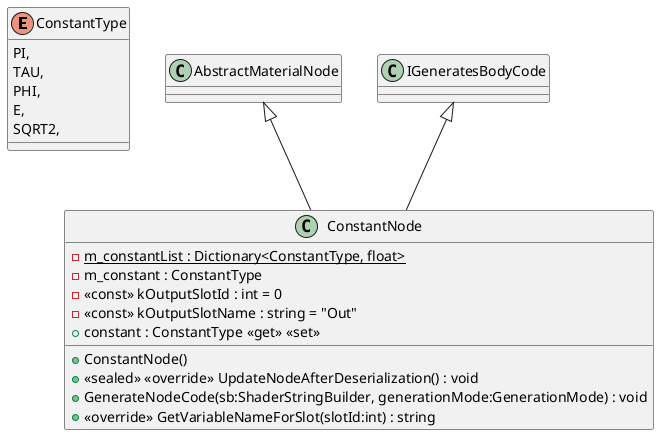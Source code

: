 @startuml
enum ConstantType {
    PI,
    TAU,
    PHI,
    E,
    SQRT2,
}
class ConstantNode {
    {static} - m_constantList : Dictionary<ConstantType, float>
    - m_constant : ConstantType
    - <<const>> kOutputSlotId : int = 0
    - <<const>> kOutputSlotName : string = "Out"
    + constant : ConstantType <<get>> <<set>>
    + ConstantNode()
    + <<sealed>> <<override>> UpdateNodeAfterDeserialization() : void
    + GenerateNodeCode(sb:ShaderStringBuilder, generationMode:GenerationMode) : void
    + <<override>> GetVariableNameForSlot(slotId:int) : string
}
AbstractMaterialNode <|-- ConstantNode
IGeneratesBodyCode <|-- ConstantNode
@enduml
